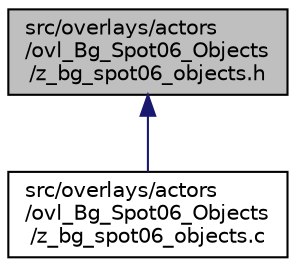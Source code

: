 digraph "src/overlays/actors/ovl_Bg_Spot06_Objects/z_bg_spot06_objects.h"
{
 // LATEX_PDF_SIZE
  edge [fontname="Helvetica",fontsize="10",labelfontname="Helvetica",labelfontsize="10"];
  node [fontname="Helvetica",fontsize="10",shape=record];
  Node1 [label="src/overlays/actors\l/ovl_Bg_Spot06_Objects\l/z_bg_spot06_objects.h",height=0.2,width=0.4,color="black", fillcolor="grey75", style="filled", fontcolor="black",tooltip=" "];
  Node1 -> Node2 [dir="back",color="midnightblue",fontsize="10",style="solid",fontname="Helvetica"];
  Node2 [label="src/overlays/actors\l/ovl_Bg_Spot06_Objects\l/z_bg_spot06_objects.c",height=0.2,width=0.4,color="black", fillcolor="white", style="filled",URL="$d1/dca/z__bg__spot06__objects_8c.html",tooltip=" "];
}
